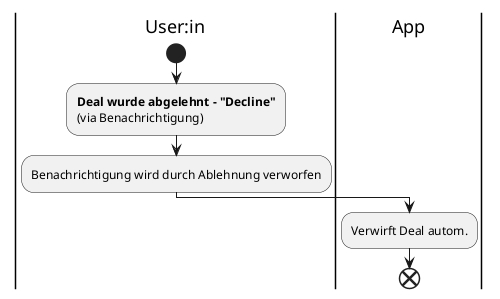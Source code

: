@startuml decline-deal-offer

|User:in|
start
    :**Deal wurde abgelehnt - "Decline"** 
    (via Benachrichtigung);
    :Benachrichtigung wird durch Ablehnung verworfen;
    |App|
    :Verwirft Deal autom.;
end

@enduml